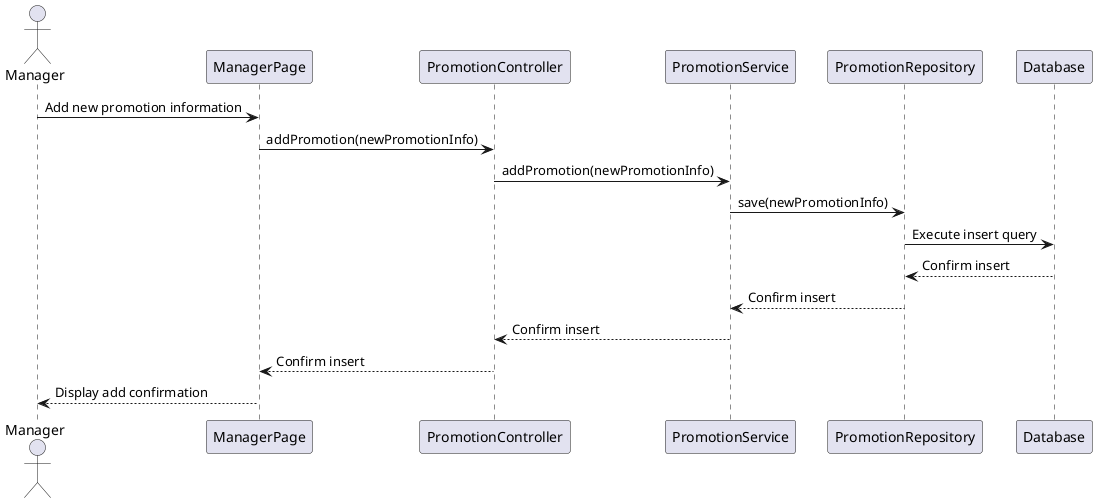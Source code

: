 @startuml
actor Manager

Manager -> ManagerPage: Add new promotion information
ManagerPage -> PromotionController: addPromotion(newPromotionInfo)
PromotionController -> PromotionService: addPromotion(newPromotionInfo)
PromotionService -> PromotionRepository: save(newPromotionInfo)
PromotionRepository -> Database: Execute insert query
Database --> PromotionRepository: Confirm insert
PromotionRepository --> PromotionService: Confirm insert
PromotionService --> PromotionController: Confirm insert
PromotionController --> ManagerPage: Confirm insert
ManagerPage --> Manager: Display add confirmation
@enduml
